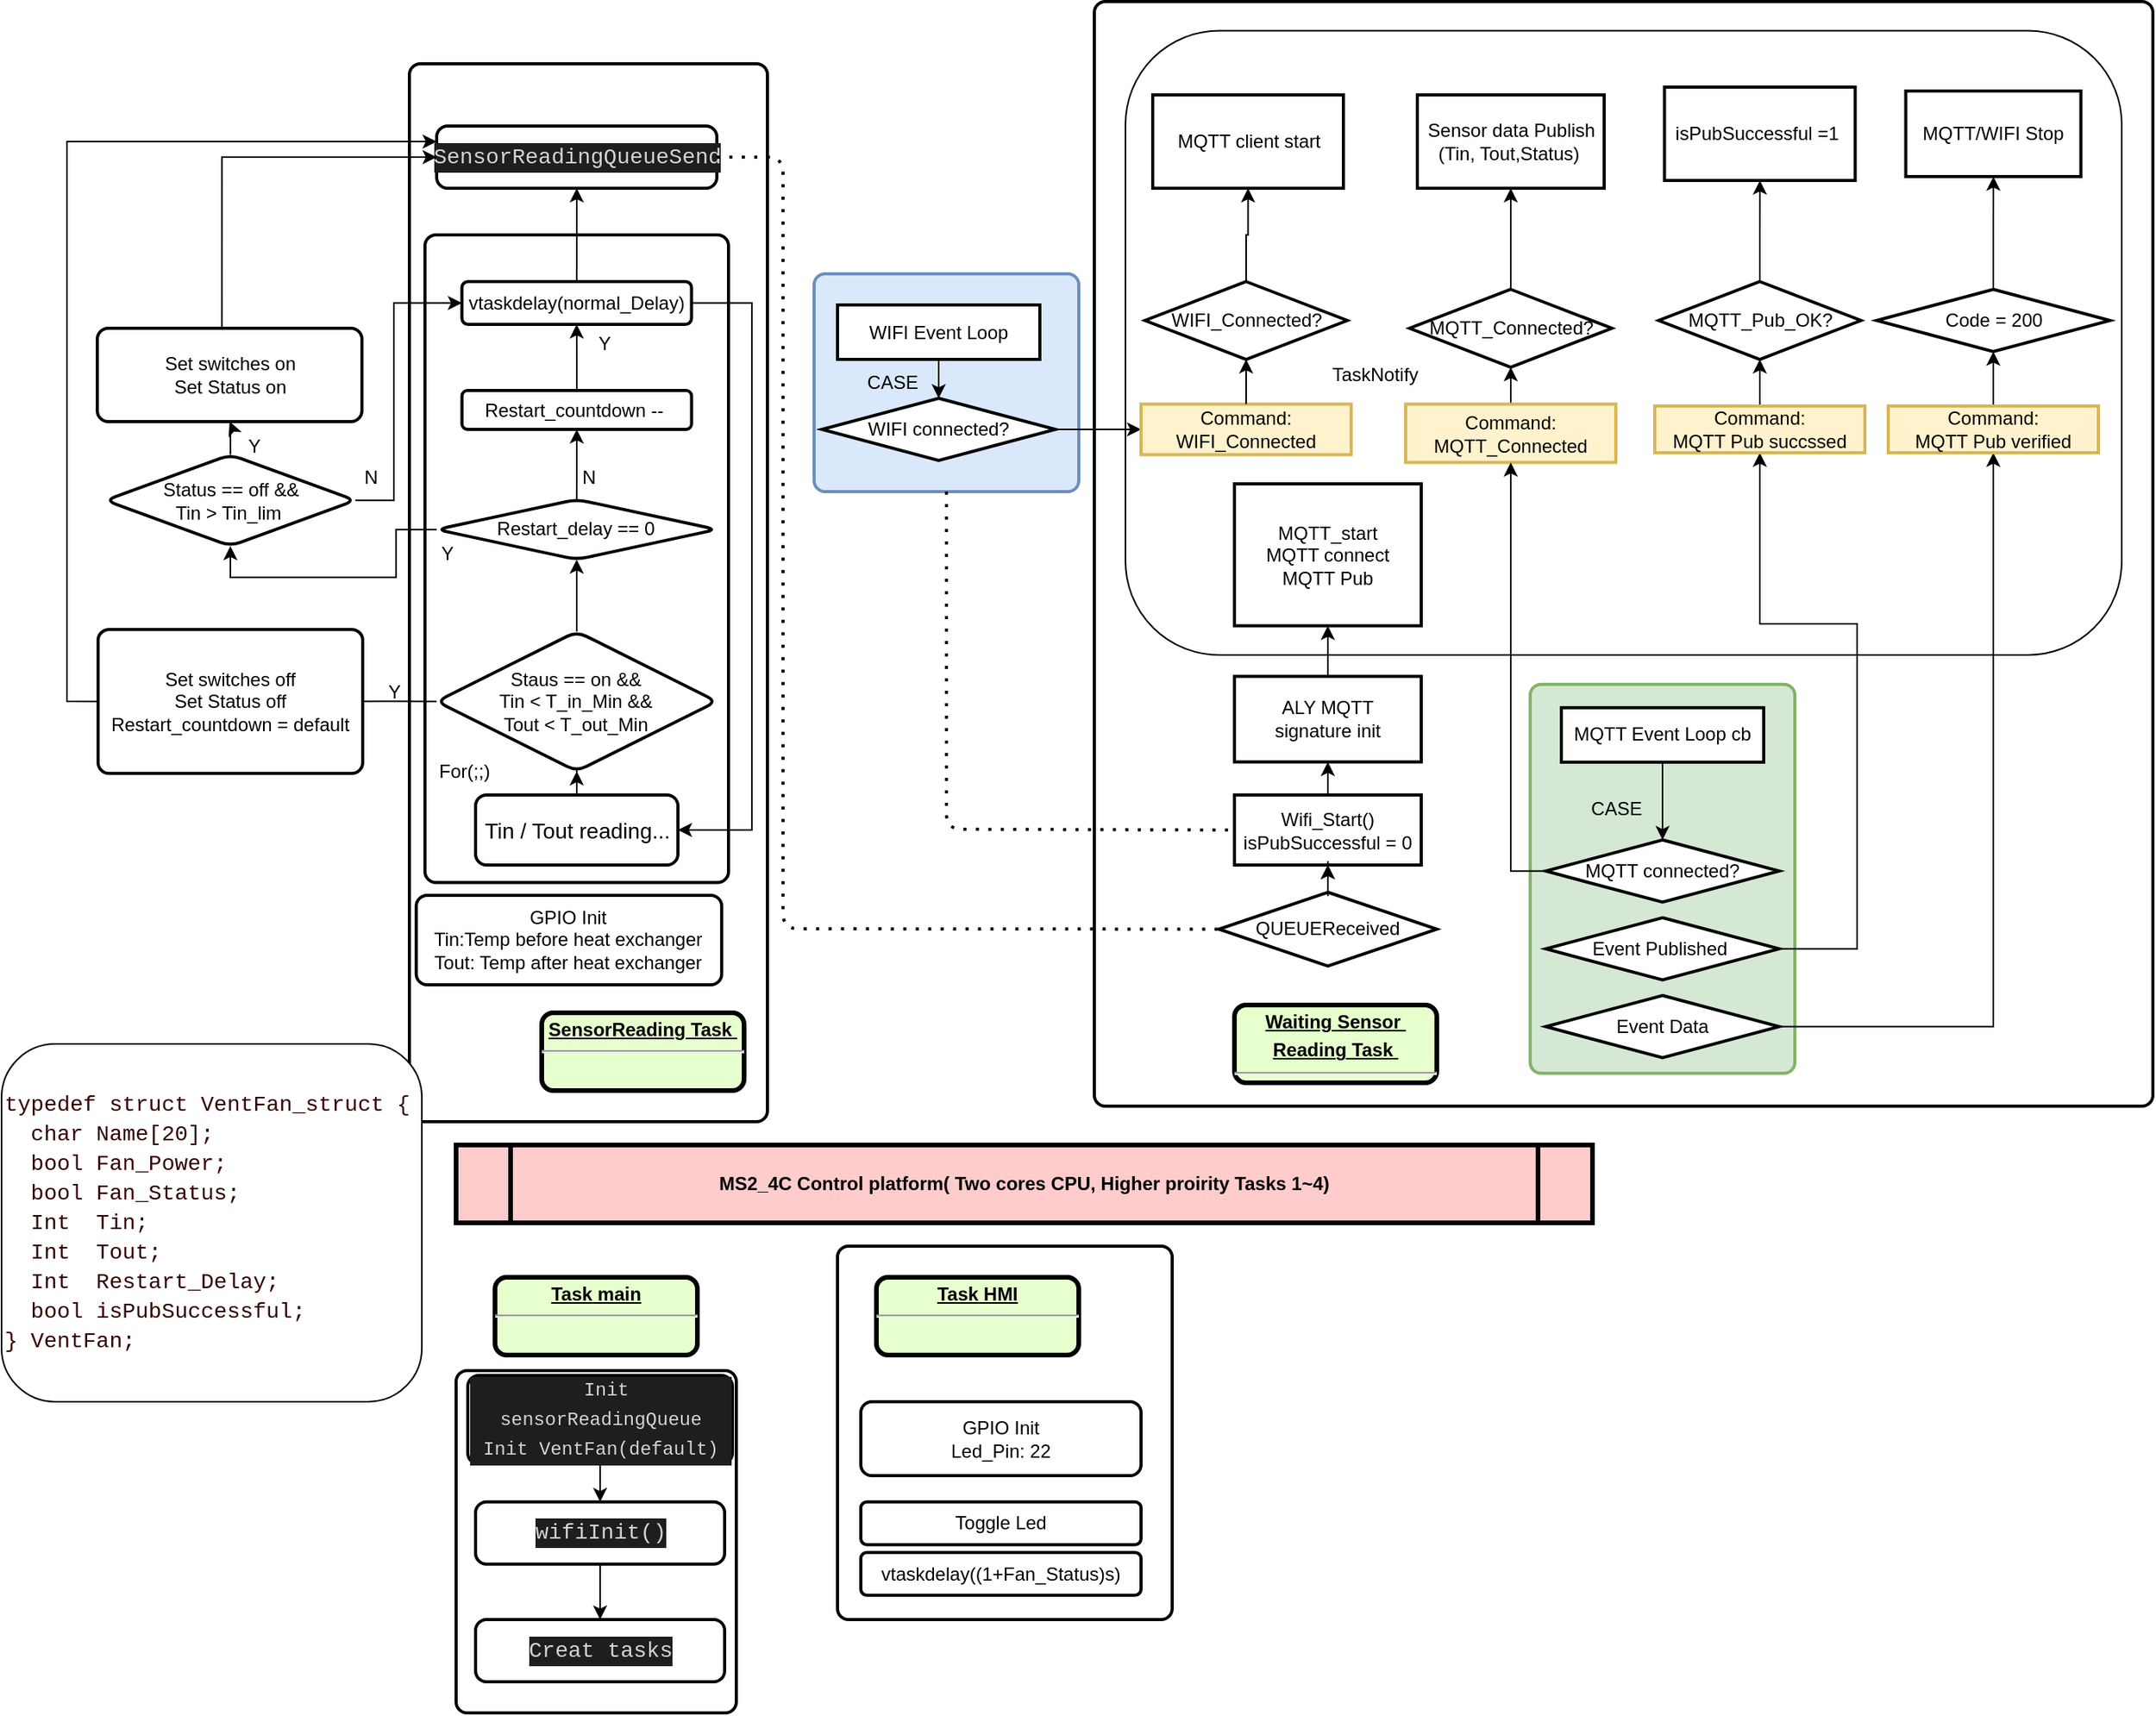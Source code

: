 <mxfile version="13.10.4" type="github">
  <diagram id="aIBNMCLB5vegAtX76ae7" name="Page-1">
    <mxGraphModel dx="1662" dy="794" grid="1" gridSize="10" guides="1" tooltips="1" connect="1" arrows="1" fold="1" page="1" pageScale="1" pageWidth="827" pageHeight="1169" math="0" shadow="0">
      <root>
        <mxCell id="0" />
        <mxCell id="1" parent="0" />
        <mxCell id="qpSUApoE_brRs-mtpVLS-30" value="" style="rounded=1;whiteSpace=wrap;html=1;absoluteArcSize=1;arcSize=14;strokeWidth=2;" parent="1" vertex="1">
          <mxGeometry x="635" y="810" width="215" height="240" as="geometry" />
        </mxCell>
        <mxCell id="1z75fBFgBHhC1uhvndQV-54" value="" style="rounded=1;whiteSpace=wrap;html=1;absoluteArcSize=1;arcSize=14;strokeWidth=2;" parent="1" vertex="1">
          <mxGeometry x="800" y="10" width="680" height="710" as="geometry" />
        </mxCell>
        <mxCell id="Un01HnfKfebli6_bDrwn-19" value="" style="rounded=1;whiteSpace=wrap;html=1;" parent="1" vertex="1">
          <mxGeometry x="820" y="28.75" width="640" height="401.25" as="geometry" />
        </mxCell>
        <mxCell id="1z75fBFgBHhC1uhvndQV-83" value="" style="rounded=1;whiteSpace=wrap;html=1;absoluteArcSize=1;arcSize=14;strokeWidth=2;" parent="1" vertex="1">
          <mxGeometry x="360" y="50" width="230" height="680" as="geometry" />
        </mxCell>
        <mxCell id="Un01HnfKfebli6_bDrwn-9" value="" style="rounded=1;whiteSpace=wrap;html=1;absoluteArcSize=1;arcSize=14;strokeWidth=2;" parent="1" vertex="1">
          <mxGeometry x="370" y="160" width="195" height="416.25" as="geometry" />
        </mxCell>
        <mxCell id="1z75fBFgBHhC1uhvndQV-82" value="" style="rounded=1;whiteSpace=wrap;html=1;absoluteArcSize=1;arcSize=14;strokeWidth=2;" parent="1" vertex="1">
          <mxGeometry x="390" y="890" width="180" height="220" as="geometry" />
        </mxCell>
        <mxCell id="1z75fBFgBHhC1uhvndQV-52" value="" style="rounded=1;whiteSpace=wrap;html=1;absoluteArcSize=1;arcSize=14;strokeWidth=2;fillColor=#d5e8d4;strokeColor=#82b366;" parent="1" vertex="1">
          <mxGeometry x="1080" y="448.9" width="170" height="250" as="geometry" />
        </mxCell>
        <mxCell id="1z75fBFgBHhC1uhvndQV-47" value="" style="rounded=1;whiteSpace=wrap;html=1;absoluteArcSize=1;arcSize=14;strokeWidth=2;fillColor=#dae8fc;strokeColor=#6c8ebf;" parent="1" vertex="1">
          <mxGeometry x="620" y="185" width="170" height="140" as="geometry" />
        </mxCell>
        <mxCell id="1z75fBFgBHhC1uhvndQV-1" value="MS2_4C Control platform( Two cores CPU, Higher proirity Tasks 1~4)" style="shape=process;whiteSpace=wrap;align=center;verticalAlign=middle;size=0.048;fontStyle=1;strokeWidth=3;fillColor=#FFCCCC" parent="1" vertex="1">
          <mxGeometry x="390" y="745" width="730" height="50" as="geometry" />
        </mxCell>
        <mxCell id="1z75fBFgBHhC1uhvndQV-2" value="&lt;p style=&quot;margin: 0px ; margin-top: 4px ; text-align: center ; text-decoration: underline&quot;&gt;&lt;strong&gt;&lt;strong&gt;Task&lt;/strong&gt;&amp;nbsp;main&lt;br&gt;&lt;/strong&gt;&lt;/p&gt;&lt;hr&gt;&lt;p style=&quot;margin: 0px ; margin-left: 8px&quot;&gt;&lt;br&gt;&lt;/p&gt;" style="verticalAlign=middle;align=center;overflow=fill;fontSize=12;fontFamily=Helvetica;html=1;rounded=1;fontStyle=1;strokeWidth=3;fillColor=#E6FFCC" parent="1" vertex="1">
          <mxGeometry x="415" y="830" width="130" height="50" as="geometry" />
        </mxCell>
        <mxCell id="1z75fBFgBHhC1uhvndQV-80" value="" style="edgeStyle=orthogonalEdgeStyle;rounded=0;orthogonalLoop=1;jettySize=auto;html=1;" parent="1" source="1z75fBFgBHhC1uhvndQV-3" target="1z75fBFgBHhC1uhvndQV-4" edge="1">
          <mxGeometry relative="1" as="geometry" />
        </mxCell>
        <mxCell id="1z75fBFgBHhC1uhvndQV-3" value="&lt;div style=&quot;color: rgb(212 , 212 , 212) ; background-color: rgb(30 , 30 , 30) ; font-family: &amp;#34;consolas&amp;#34; , &amp;#34;courier new&amp;#34; , monospace ; line-height: 19px&quot;&gt;&lt;font style=&quot;font-size: 12px&quot;&gt;&amp;nbsp;Init sensorReadingQueue&lt;br&gt;&lt;/font&gt;&lt;/div&gt;&lt;div style=&quot;color: rgb(212 , 212 , 212) ; background-color: rgb(30 , 30 , 30) ; font-family: &amp;#34;consolas&amp;#34; , &amp;#34;courier new&amp;#34; , monospace ; line-height: 19px&quot;&gt;&lt;font style=&quot;font-size: 12px&quot;&gt;Init VentFan(default)&lt;/font&gt;&lt;/div&gt;" style="rounded=1;whiteSpace=wrap;html=1;absoluteArcSize=1;arcSize=14;strokeWidth=2;" parent="1" vertex="1">
          <mxGeometry x="397.51" y="893.13" width="170" height="56.87" as="geometry" />
        </mxCell>
        <mxCell id="qpSUApoE_brRs-mtpVLS-2" value="" style="edgeStyle=orthogonalEdgeStyle;rounded=0;orthogonalLoop=1;jettySize=auto;html=1;" parent="1" source="1z75fBFgBHhC1uhvndQV-4" target="qpSUApoE_brRs-mtpVLS-1" edge="1">
          <mxGeometry relative="1" as="geometry" />
        </mxCell>
        <mxCell id="1z75fBFgBHhC1uhvndQV-4" value="&lt;div style=&quot;color: rgb(212 , 212 , 212) ; background-color: rgb(30 , 30 , 30) ; font-family: &amp;#34;consolas&amp;#34; , &amp;#34;courier new&amp;#34; , monospace ; font-size: 14px ; line-height: 19px&quot;&gt;wifiInit()&lt;/div&gt;" style="rounded=1;whiteSpace=wrap;html=1;absoluteArcSize=1;arcSize=14;strokeWidth=2;" parent="1" vertex="1">
          <mxGeometry x="402.5" y="974.38" width="160" height="40" as="geometry" />
        </mxCell>
        <mxCell id="qpSUApoE_brRs-mtpVLS-4" value="" style="edgeStyle=orthogonalEdgeStyle;rounded=0;orthogonalLoop=1;jettySize=auto;html=1;" parent="1" source="1z75fBFgBHhC1uhvndQV-5" target="qpSUApoE_brRs-mtpVLS-3" edge="1">
          <mxGeometry relative="1" as="geometry" />
        </mxCell>
        <mxCell id="1z75fBFgBHhC1uhvndQV-5" value="&lt;font style=&quot;font-size: 14px&quot;&gt;Tin / Tout reading...&lt;/font&gt;" style="rounded=1;whiteSpace=wrap;html=1;absoluteArcSize=1;arcSize=14;strokeWidth=2;" parent="1" vertex="1">
          <mxGeometry x="402.5" y="520" width="130" height="45" as="geometry" />
        </mxCell>
        <mxCell id="1z75fBFgBHhC1uhvndQV-7" value="&lt;p style=&quot;margin: 0px ; margin-top: 4px ; text-align: center ; text-decoration: underline&quot;&gt;&lt;strong&gt;&lt;strong&gt;SensorReading Task&lt;/strong&gt;&amp;nbsp;&lt;br&gt;&lt;/strong&gt;&lt;/p&gt;&lt;hr&gt;&lt;p style=&quot;margin: 0px ; margin-left: 8px&quot;&gt;&lt;br&gt;&lt;/p&gt;" style="verticalAlign=middle;align=center;overflow=fill;fontSize=12;fontFamily=Helvetica;html=1;rounded=1;fontStyle=1;strokeWidth=3;fillColor=#E6FFCC" parent="1" vertex="1">
          <mxGeometry x="445" y="660" width="130" height="50" as="geometry" />
        </mxCell>
        <mxCell id="1z75fBFgBHhC1uhvndQV-8" value="&lt;div style=&quot;color: rgb(212 , 212 , 212) ; background-color: rgb(30 , 30 , 30) ; font-family: &amp;#34;consolas&amp;#34; , &amp;#34;courier new&amp;#34; , monospace ; font-size: 14px ; line-height: 19px&quot;&gt;&lt;span style=&quot;font-family: &amp;#34;consolas&amp;#34; , &amp;#34;courier new&amp;#34; , monospace&quot;&gt;SensorReadingQueueSend&lt;/span&gt;&lt;/div&gt;" style="rounded=1;whiteSpace=wrap;html=1;absoluteArcSize=1;arcSize=14;strokeWidth=2;" parent="1" vertex="1">
          <mxGeometry x="377.51" y="90" width="180" height="40" as="geometry" />
        </mxCell>
        <mxCell id="1z75fBFgBHhC1uhvndQV-9" value="&lt;p style=&quot;margin: 0px ; margin-top: 4px ; text-align: center ; text-decoration: underline&quot;&gt;&lt;strong&gt;&lt;strong&gt;Waiting Sensor&amp;nbsp;&lt;/strong&gt;&lt;/strong&gt;&lt;/p&gt;&lt;p style=&quot;margin: 0px ; margin-top: 4px ; text-align: center ; text-decoration: underline&quot;&gt;&lt;strong&gt;&lt;strong&gt;Reading Task&lt;/strong&gt;&amp;nbsp;&lt;br&gt;&lt;/strong&gt;&lt;/p&gt;&lt;hr&gt;&lt;p style=&quot;margin: 0px ; margin-left: 8px&quot;&gt;&lt;br&gt;&lt;/p&gt;" style="verticalAlign=middle;align=center;overflow=fill;fontSize=12;fontFamily=Helvetica;html=1;rounded=1;fontStyle=1;strokeWidth=3;fillColor=#E6FFCC" parent="1" vertex="1">
          <mxGeometry x="890" y="655" width="130" height="50" as="geometry" />
        </mxCell>
        <mxCell id="1z75fBFgBHhC1uhvndQV-12" value="" style="edgeStyle=orthogonalEdgeStyle;rounded=0;orthogonalLoop=1;jettySize=auto;html=1;" parent="1" source="1z75fBFgBHhC1uhvndQV-10" target="1z75fBFgBHhC1uhvndQV-11" edge="1">
          <mxGeometry relative="1" as="geometry" />
        </mxCell>
        <mxCell id="1z75fBFgBHhC1uhvndQV-32" value="" style="edgeStyle=orthogonalEdgeStyle;rounded=0;orthogonalLoop=1;jettySize=auto;html=1;exitX=0.5;exitY=0;exitDx=0;exitDy=0;" parent="1" source="1z75fBFgBHhC1uhvndQV-15" target="1z75fBFgBHhC1uhvndQV-13" edge="1">
          <mxGeometry relative="1" as="geometry" />
        </mxCell>
        <mxCell id="1z75fBFgBHhC1uhvndQV-10" value="QUEUEReceived" style="strokeWidth=2;html=1;shape=mxgraph.flowchart.decision;whiteSpace=wrap;" parent="1" vertex="1">
          <mxGeometry x="880" y="582.5" width="140" height="47.5" as="geometry" />
        </mxCell>
        <mxCell id="1z75fBFgBHhC1uhvndQV-14" value="" style="edgeStyle=orthogonalEdgeStyle;rounded=0;orthogonalLoop=1;jettySize=auto;html=1;entryX=0.5;entryY=1;entryDx=0;entryDy=0;" parent="1" source="1z75fBFgBHhC1uhvndQV-11" target="1z75fBFgBHhC1uhvndQV-15" edge="1">
          <mxGeometry relative="1" as="geometry" />
        </mxCell>
        <mxCell id="1z75fBFgBHhC1uhvndQV-18" value="" style="edgeStyle=orthogonalEdgeStyle;rounded=0;orthogonalLoop=1;jettySize=auto;html=1;exitX=1;exitY=0.5;exitDx=0;exitDy=0;" parent="1" source="1z75fBFgBHhC1uhvndQV-46" target="1z75fBFgBHhC1uhvndQV-17" edge="1">
          <mxGeometry relative="1" as="geometry">
            <Array as="points">
              <mxPoint x="775" y="285" />
            </Array>
          </mxGeometry>
        </mxCell>
        <mxCell id="1z75fBFgBHhC1uhvndQV-13" value="MQTT_start&lt;br&gt;MQTT connect&lt;br&gt;MQTT Pub" style="whiteSpace=wrap;html=1;strokeWidth=2;" parent="1" vertex="1">
          <mxGeometry x="890" y="320" width="120" height="91.25" as="geometry" />
        </mxCell>
        <mxCell id="1z75fBFgBHhC1uhvndQV-15" value="ALY MQTT &lt;br&gt;signature init" style="whiteSpace=wrap;html=1;strokeWidth=2;" parent="1" vertex="1">
          <mxGeometry x="890" y="443.75" width="120" height="55" as="geometry" />
        </mxCell>
        <mxCell id="1z75fBFgBHhC1uhvndQV-61" value="" style="edgeStyle=orthogonalEdgeStyle;rounded=0;orthogonalLoop=1;jettySize=auto;html=1;" parent="1" source="1z75fBFgBHhC1uhvndQV-19" edge="1">
          <mxGeometry relative="1" as="geometry">
            <mxPoint x="897.5" y="202.5" as="targetPoint" />
          </mxGeometry>
        </mxCell>
        <mxCell id="1z75fBFgBHhC1uhvndQV-17" value="Command:&lt;br&gt;WIFI_Connected" style="whiteSpace=wrap;html=1;strokeWidth=2;fillColor=#fff2cc;strokeColor=#d6b656;" parent="1" vertex="1">
          <mxGeometry x="830" y="268.75" width="135" height="32.5" as="geometry" />
        </mxCell>
        <mxCell id="1z75fBFgBHhC1uhvndQV-22" value="" style="edgeStyle=orthogonalEdgeStyle;rounded=0;orthogonalLoop=1;jettySize=auto;html=1;" parent="1" source="1z75fBFgBHhC1uhvndQV-19" target="1z75fBFgBHhC1uhvndQV-21" edge="1">
          <mxGeometry relative="1" as="geometry" />
        </mxCell>
        <mxCell id="1z75fBFgBHhC1uhvndQV-21" value="MQTT client start" style="whiteSpace=wrap;html=1;strokeWidth=2;" parent="1" vertex="1">
          <mxGeometry x="837.5" y="70" width="122.5" height="60" as="geometry" />
        </mxCell>
        <mxCell id="1z75fBFgBHhC1uhvndQV-65" value="" style="edgeStyle=orthogonalEdgeStyle;rounded=0;orthogonalLoop=1;jettySize=auto;html=1;entryX=0.5;entryY=1;entryDx=0;entryDy=0;" parent="1" source="1z75fBFgBHhC1uhvndQV-23" target="1z75fBFgBHhC1uhvndQV-67" edge="1">
          <mxGeometry relative="1" as="geometry" />
        </mxCell>
        <mxCell id="1z75fBFgBHhC1uhvndQV-23" value="Command:&lt;br&gt;MQTT_Connected" style="whiteSpace=wrap;html=1;strokeWidth=2;fillColor=#fff2cc;strokeColor=#d6b656;" parent="1" vertex="1">
          <mxGeometry x="1000" y="268.75" width="135" height="37.5" as="geometry" />
        </mxCell>
        <mxCell id="1z75fBFgBHhC1uhvndQV-30" value="" style="edgeStyle=orthogonalEdgeStyle;rounded=0;orthogonalLoop=1;jettySize=auto;html=1;" parent="1" source="1z75fBFgBHhC1uhvndQV-25" target="1z75fBFgBHhC1uhvndQV-29" edge="1">
          <mxGeometry relative="1" as="geometry" />
        </mxCell>
        <mxCell id="1z75fBFgBHhC1uhvndQV-25" value="MQTT Event Loop cb" style="whiteSpace=wrap;html=1;strokeWidth=2;" parent="1" vertex="1">
          <mxGeometry x="1100" y="463.9" width="130" height="35" as="geometry" />
        </mxCell>
        <mxCell id="1z75fBFgBHhC1uhvndQV-64" value="" style="edgeStyle=orthogonalEdgeStyle;rounded=0;orthogonalLoop=1;jettySize=auto;html=1;entryX=0.5;entryY=1;entryDx=0;entryDy=0;exitX=0;exitY=0.5;exitDx=0;exitDy=0;" parent="1" source="1z75fBFgBHhC1uhvndQV-29" target="1z75fBFgBHhC1uhvndQV-23" edge="1">
          <mxGeometry relative="1" as="geometry">
            <mxPoint x="1225.0" y="607.5" as="targetPoint" />
          </mxGeometry>
        </mxCell>
        <mxCell id="1z75fBFgBHhC1uhvndQV-29" value="MQTT connected?" style="rhombus;whiteSpace=wrap;html=1;strokeWidth=2;" parent="1" vertex="1">
          <mxGeometry x="1090" y="548.9" width="150" height="40" as="geometry" />
        </mxCell>
        <mxCell id="1z75fBFgBHhC1uhvndQV-33" value="Y" style="text;html=1;align=center;verticalAlign=middle;resizable=0;points=[];autosize=1;" parent="1" vertex="1">
          <mxGeometry x="960" y="545" width="20" height="20" as="geometry" />
        </mxCell>
        <mxCell id="1z75fBFgBHhC1uhvndQV-35" value="Sensor data Publish&lt;br&gt;(Tin, Tout,Status)&amp;nbsp;" style="whiteSpace=wrap;html=1;strokeWidth=2;" parent="1" vertex="1">
          <mxGeometry x="1007.5" y="70" width="120" height="60" as="geometry" />
        </mxCell>
        <mxCell id="1z75fBFgBHhC1uhvndQV-66" value="" style="edgeStyle=orthogonalEdgeStyle;rounded=0;orthogonalLoop=1;jettySize=auto;html=1;entryX=0.5;entryY=1;entryDx=0;entryDy=0;exitX=1;exitY=0.5;exitDx=0;exitDy=0;" parent="1" source="1z75fBFgBHhC1uhvndQV-37" target="1z75fBFgBHhC1uhvndQV-43" edge="1">
          <mxGeometry relative="1" as="geometry">
            <mxPoint x="1270" y="707" as="targetPoint" />
            <Array as="points">
              <mxPoint x="1290" y="619" />
              <mxPoint x="1290" y="410" />
              <mxPoint x="1227" y="410" />
            </Array>
          </mxGeometry>
        </mxCell>
        <mxCell id="1z75fBFgBHhC1uhvndQV-37" value="Event Published&amp;nbsp;" style="rhombus;whiteSpace=wrap;html=1;strokeWidth=2;" parent="1" vertex="1">
          <mxGeometry x="1090" y="598.9" width="150" height="40" as="geometry" />
        </mxCell>
        <mxCell id="1z75fBFgBHhC1uhvndQV-40" value="" style="edgeStyle=orthogonalEdgeStyle;rounded=0;orthogonalLoop=1;jettySize=auto;html=1;exitX=1;exitY=0.5;exitDx=0;exitDy=0;entryX=0.5;entryY=1;entryDx=0;entryDy=0;" parent="1" source="1z75fBFgBHhC1uhvndQV-38" target="Un01HnfKfebli6_bDrwn-22" edge="1">
          <mxGeometry relative="1" as="geometry">
            <Array as="points">
              <mxPoint x="1378" y="669" />
            </Array>
          </mxGeometry>
        </mxCell>
        <mxCell id="1z75fBFgBHhC1uhvndQV-38" value="Event Data" style="rhombus;whiteSpace=wrap;html=1;strokeWidth=2;" parent="1" vertex="1">
          <mxGeometry x="1090" y="648.9" width="150" height="40" as="geometry" />
        </mxCell>
        <mxCell id="Un01HnfKfebli6_bDrwn-25" value="" style="edgeStyle=orthogonalEdgeStyle;rounded=0;orthogonalLoop=1;jettySize=auto;html=1;" parent="1" source="1z75fBFgBHhC1uhvndQV-39" target="Un01HnfKfebli6_bDrwn-24" edge="1">
          <mxGeometry relative="1" as="geometry" />
        </mxCell>
        <mxCell id="1z75fBFgBHhC1uhvndQV-39" value="Code = 200" style="rhombus;whiteSpace=wrap;html=1;strokeWidth=2;" parent="1" vertex="1">
          <mxGeometry x="1302.5" y="195" width="150" height="40" as="geometry" />
        </mxCell>
        <mxCell id="1z75fBFgBHhC1uhvndQV-70" value="" style="edgeStyle=orthogonalEdgeStyle;rounded=0;orthogonalLoop=1;jettySize=auto;html=1;" parent="1" source="1z75fBFgBHhC1uhvndQV-43" target="1z75fBFgBHhC1uhvndQV-69" edge="1">
          <mxGeometry relative="1" as="geometry" />
        </mxCell>
        <mxCell id="1z75fBFgBHhC1uhvndQV-43" value="Command:&lt;br&gt;MQTT Pub succssed" style="whiteSpace=wrap;html=1;strokeWidth=2;fillColor=#fff2cc;strokeColor=#d6b656;" parent="1" vertex="1">
          <mxGeometry x="1160" y="270" width="135" height="30" as="geometry" />
        </mxCell>
        <mxCell id="1z75fBFgBHhC1uhvndQV-48" value="" style="edgeStyle=orthogonalEdgeStyle;rounded=0;orthogonalLoop=1;jettySize=auto;html=1;" parent="1" source="1z75fBFgBHhC1uhvndQV-45" target="1z75fBFgBHhC1uhvndQV-46" edge="1">
          <mxGeometry relative="1" as="geometry" />
        </mxCell>
        <mxCell id="1z75fBFgBHhC1uhvndQV-45" value="WIFI Event Loop" style="whiteSpace=wrap;html=1;strokeWidth=2;" parent="1" vertex="1">
          <mxGeometry x="635" y="205" width="130" height="35" as="geometry" />
        </mxCell>
        <mxCell id="1z75fBFgBHhC1uhvndQV-46" value="WIFI connected?" style="rhombus;whiteSpace=wrap;html=1;strokeWidth=2;" parent="1" vertex="1">
          <mxGeometry x="625" y="265" width="150" height="40" as="geometry" />
        </mxCell>
        <mxCell id="1z75fBFgBHhC1uhvndQV-50" value="CASE" style="text;html=1;align=center;verticalAlign=middle;resizable=0;points=[];autosize=1;" parent="1" vertex="1">
          <mxGeometry x="645" y="245" width="50" height="20" as="geometry" />
        </mxCell>
        <mxCell id="1z75fBFgBHhC1uhvndQV-51" value="CASE" style="text;html=1;align=center;verticalAlign=middle;resizable=0;points=[];autosize=1;" parent="1" vertex="1">
          <mxGeometry x="1110" y="518.9" width="50" height="20" as="geometry" />
        </mxCell>
        <mxCell id="1z75fBFgBHhC1uhvndQV-55" value="TaskNotify" style="text;html=1;align=center;verticalAlign=middle;resizable=0;points=[];autosize=1;" parent="1" vertex="1">
          <mxGeometry x="945" y="240" width="70" height="20" as="geometry" />
        </mxCell>
        <mxCell id="1z75fBFgBHhC1uhvndQV-68" value="" style="edgeStyle=orthogonalEdgeStyle;rounded=0;orthogonalLoop=1;jettySize=auto;html=1;" parent="1" source="1z75fBFgBHhC1uhvndQV-67" target="1z75fBFgBHhC1uhvndQV-35" edge="1">
          <mxGeometry relative="1" as="geometry" />
        </mxCell>
        <mxCell id="1z75fBFgBHhC1uhvndQV-67" value="MQTT_Connected?" style="rhombus;whiteSpace=wrap;html=1;strokeWidth=2;" parent="1" vertex="1">
          <mxGeometry x="1002.5" y="195" width="130" height="50" as="geometry" />
        </mxCell>
        <mxCell id="1z75fBFgBHhC1uhvndQV-72" value="" style="edgeStyle=orthogonalEdgeStyle;rounded=0;orthogonalLoop=1;jettySize=auto;html=1;" parent="1" source="1z75fBFgBHhC1uhvndQV-69" target="1z75fBFgBHhC1uhvndQV-71" edge="1">
          <mxGeometry relative="1" as="geometry" />
        </mxCell>
        <mxCell id="1z75fBFgBHhC1uhvndQV-69" value="MQTT_Pub_OK?" style="rhombus;whiteSpace=wrap;html=1;strokeWidth=2;" parent="1" vertex="1">
          <mxGeometry x="1162.5" y="190" width="130" height="50" as="geometry" />
        </mxCell>
        <mxCell id="1z75fBFgBHhC1uhvndQV-71" value="isPubSuccessful =1&amp;nbsp;" style="whiteSpace=wrap;html=1;strokeWidth=2;" parent="1" vertex="1">
          <mxGeometry x="1166.25" y="65" width="122.5" height="60" as="geometry" />
        </mxCell>
        <mxCell id="1z75fBFgBHhC1uhvndQV-74" style="edgeStyle=orthogonalEdgeStyle;rounded=0;orthogonalLoop=1;jettySize=auto;html=1;exitX=0.5;exitY=1;exitDx=0;exitDy=0;" parent="1" edge="1">
          <mxGeometry relative="1" as="geometry">
            <mxPoint x="1085" y="762.42" as="sourcePoint" />
            <mxPoint x="1085" y="762.42" as="targetPoint" />
          </mxGeometry>
        </mxCell>
        <mxCell id="qpSUApoE_brRs-mtpVLS-1" value="&lt;div style=&quot;color: rgb(212 , 212 , 212) ; background-color: rgb(30 , 30 , 30) ; font-family: &amp;#34;consolas&amp;#34; , &amp;#34;courier new&amp;#34; , monospace ; font-size: 14px ; line-height: 19px&quot;&gt;Creat tasks&lt;/div&gt;" style="rounded=1;whiteSpace=wrap;html=1;absoluteArcSize=1;arcSize=14;strokeWidth=2;" parent="1" vertex="1">
          <mxGeometry x="402.51" y="1050" width="160" height="40" as="geometry" />
        </mxCell>
        <mxCell id="qpSUApoE_brRs-mtpVLS-3" value="Staus == on &amp;amp;&amp;amp;&lt;br&gt;Tin &amp;lt; T_in_Min &amp;amp;&amp;amp;&lt;br&gt;Tout &amp;lt; T_out_Min" style="rhombus;whiteSpace=wrap;html=1;rounded=1;strokeWidth=2;arcSize=14;" parent="1" vertex="1">
          <mxGeometry x="377.48" y="414.92" width="180" height="89.84" as="geometry" />
        </mxCell>
        <mxCell id="qpSUApoE_brRs-mtpVLS-11" value="" style="edgeStyle=orthogonalEdgeStyle;rounded=0;orthogonalLoop=1;jettySize=auto;html=1;entryX=1;entryY=0.5;entryDx=0;entryDy=0;exitX=0;exitY=0.5;exitDx=0;exitDy=0;" parent="1" source="qpSUApoE_brRs-mtpVLS-3" edge="1">
          <mxGeometry relative="1" as="geometry">
            <mxPoint x="400.03" y="402.2" as="sourcePoint" />
            <mxPoint x="310" y="459.84" as="targetPoint" />
          </mxGeometry>
        </mxCell>
        <mxCell id="qpSUApoE_brRs-mtpVLS-13" value="" style="edgeStyle=orthogonalEdgeStyle;rounded=0;orthogonalLoop=1;jettySize=auto;html=1;exitX=0.5;exitY=0;exitDx=0;exitDy=0;entryX=0.5;entryY=1;entryDx=0;entryDy=0;" parent="1" source="Un01HnfKfebli6_bDrwn-10" target="1z75fBFgBHhC1uhvndQV-8" edge="1">
          <mxGeometry relative="1" as="geometry">
            <mxPoint x="467.5" y="380" as="sourcePoint" />
            <mxPoint x="466.5" y="284.38" as="targetPoint" />
          </mxGeometry>
        </mxCell>
        <mxCell id="qpSUApoE_brRs-mtpVLS-26" value="" style="edgeStyle=orthogonalEdgeStyle;rounded=0;orthogonalLoop=1;jettySize=auto;html=1;entryX=0;entryY=0.25;entryDx=0;entryDy=0;exitX=0;exitY=0.5;exitDx=0;exitDy=0;" parent="1" source="qpSUApoE_brRs-mtpVLS-12" target="1z75fBFgBHhC1uhvndQV-8" edge="1">
          <mxGeometry relative="1" as="geometry">
            <mxPoint x="70" y="170" as="targetPoint" />
          </mxGeometry>
        </mxCell>
        <mxCell id="qpSUApoE_brRs-mtpVLS-12" value="Set switches off&lt;br&gt;Set Status off&lt;br&gt;Restart_countdown = default" style="rounded=1;whiteSpace=wrap;html=1;absoluteArcSize=1;arcSize=14;strokeWidth=2;" parent="1" vertex="1">
          <mxGeometry x="160" y="413.59" width="170" height="92.5" as="geometry" />
        </mxCell>
        <mxCell id="qpSUApoE_brRs-mtpVLS-15" value="Y" style="text;html=1;align=center;verticalAlign=middle;resizable=0;points=[];autosize=1;" parent="1" vertex="1">
          <mxGeometry x="475" y="220" width="20" height="20" as="geometry" />
        </mxCell>
        <mxCell id="qpSUApoE_brRs-mtpVLS-16" value="Y" style="text;html=1;align=center;verticalAlign=middle;resizable=0;points=[];autosize=1;" parent="1" vertex="1">
          <mxGeometry x="373.77" y="355" width="20" height="20" as="geometry" />
        </mxCell>
        <mxCell id="qpSUApoE_brRs-mtpVLS-17" value="Y" style="text;html=1;align=center;verticalAlign=middle;resizable=0;points=[];autosize=1;" parent="1" vertex="1">
          <mxGeometry x="340" y="443.75" width="20" height="20" as="geometry" />
        </mxCell>
        <mxCell id="qpSUApoE_brRs-mtpVLS-18" value="GPIO Init&lt;br&gt;Tin:Temp before heat exchanger&lt;br&gt;Tout: Temp after heat exchanger" style="rounded=1;whiteSpace=wrap;html=1;absoluteArcSize=1;arcSize=14;strokeWidth=2;" parent="1" vertex="1">
          <mxGeometry x="364.38" y="584.5" width="196.25" height="57.5" as="geometry" />
        </mxCell>
        <mxCell id="qpSUApoE_brRs-mtpVLS-22" value="" style="edgeStyle=orthogonalEdgeStyle;rounded=0;orthogonalLoop=1;jettySize=auto;html=1;entryX=0.5;entryY=1;entryDx=0;entryDy=0;" parent="1" source="qpSUApoE_brRs-mtpVLS-20" target="ufi4V1U7AW8aj_9xYBH5-3" edge="1">
          <mxGeometry relative="1" as="geometry">
            <mxPoint x="310" y="358.98" as="targetPoint" />
          </mxGeometry>
        </mxCell>
        <mxCell id="qpSUApoE_brRs-mtpVLS-20" value="Restart_delay == 0" style="rhombus;whiteSpace=wrap;html=1;rounded=1;strokeWidth=2;arcSize=14;" parent="1" vertex="1">
          <mxGeometry x="377.48" y="330" width="180" height="38.67" as="geometry" />
        </mxCell>
        <mxCell id="qpSUApoE_brRs-mtpVLS-24" value="" style="edgeStyle=orthogonalEdgeStyle;rounded=0;orthogonalLoop=1;jettySize=auto;html=1;entryX=0;entryY=0.5;entryDx=0;entryDy=0;exitX=0.471;exitY=0;exitDx=0;exitDy=0;exitPerimeter=0;" parent="1" source="qpSUApoE_brRs-mtpVLS-21" target="1z75fBFgBHhC1uhvndQV-8" edge="1">
          <mxGeometry relative="1" as="geometry">
            <mxPoint x="225" y="202.5" as="targetPoint" />
          </mxGeometry>
        </mxCell>
        <mxCell id="qpSUApoE_brRs-mtpVLS-21" value="Set switches on&lt;br&gt;Set Status&amp;nbsp;on" style="rounded=1;whiteSpace=wrap;html=1;absoluteArcSize=1;arcSize=14;strokeWidth=2;" parent="1" vertex="1">
          <mxGeometry x="159.5" y="220" width="170" height="60" as="geometry" />
        </mxCell>
        <mxCell id="qpSUApoE_brRs-mtpVLS-28" value="" style="edgeStyle=orthogonalEdgeStyle;rounded=0;orthogonalLoop=1;jettySize=auto;html=1;exitX=0.5;exitY=0;exitDx=0;exitDy=0;entryX=0.5;entryY=1;entryDx=0;entryDy=0;" parent="1" source="qpSUApoE_brRs-mtpVLS-3" target="qpSUApoE_brRs-mtpVLS-20" edge="1">
          <mxGeometry relative="1" as="geometry">
            <mxPoint x="477.5" y="390" as="sourcePoint" />
            <mxPoint x="476.5" y="294.38" as="targetPoint" />
          </mxGeometry>
        </mxCell>
        <mxCell id="qpSUApoE_brRs-mtpVLS-29" value="&lt;p style=&quot;margin: 0px ; margin-top: 4px ; text-align: center ; text-decoration: underline&quot;&gt;&lt;strong&gt;&lt;strong&gt;Task&lt;/strong&gt;&amp;nbsp;HMI&lt;br&gt;&lt;/strong&gt;&lt;/p&gt;&lt;hr&gt;&lt;p style=&quot;margin: 0px ; margin-left: 8px&quot;&gt;&lt;br&gt;&lt;/p&gt;" style="verticalAlign=middle;align=center;overflow=fill;fontSize=12;fontFamily=Helvetica;html=1;rounded=1;fontStyle=1;strokeWidth=3;fillColor=#E6FFCC" parent="1" vertex="1">
          <mxGeometry x="660" y="830" width="130" height="50" as="geometry" />
        </mxCell>
        <mxCell id="qpSUApoE_brRs-mtpVLS-36" value="GPIO Init&lt;br&gt;Led_Pin: 22&lt;br&gt;" style="rounded=1;whiteSpace=wrap;html=1;absoluteArcSize=1;arcSize=14;strokeWidth=2;" parent="1" vertex="1">
          <mxGeometry x="650" y="910" width="180" height="47.5" as="geometry" />
        </mxCell>
        <mxCell id="qpSUApoE_brRs-mtpVLS-43" value="Toggle Led" style="whiteSpace=wrap;html=1;rounded=1;strokeWidth=2;arcSize=14;" parent="1" vertex="1">
          <mxGeometry x="650" y="974.38" width="180" height="27.5" as="geometry" />
        </mxCell>
        <mxCell id="qpSUApoE_brRs-mtpVLS-44" value="vtaskdelay((1+Fan_Status)s)" style="whiteSpace=wrap;html=1;rounded=1;strokeWidth=2;arcSize=14;" parent="1" vertex="1">
          <mxGeometry x="650" y="1006.88" width="180" height="27.5" as="geometry" />
        </mxCell>
        <mxCell id="pYE9BElWbnLyJK9MFPdy-1" value="&lt;div style=&quot;font-family: &amp;#34;consolas&amp;#34; , &amp;#34;courier new&amp;#34; , monospace ; font-size: 14px ; line-height: 19px&quot;&gt;&lt;div&gt;&lt;span style=&quot;background-color: rgb(255 , 255 , 255)&quot;&gt;&lt;font color=&quot;#330000&quot;&gt;typedef&amp;nbsp;struct&amp;nbsp;VentFan_struct&amp;nbsp;{&lt;/font&gt;&lt;/span&gt;&lt;/div&gt;&lt;div&gt;&lt;span style=&quot;background-color: rgb(255 , 255 , 255)&quot;&gt;&lt;font color=&quot;#330000&quot;&gt;&amp;nbsp;&amp;nbsp;char&amp;nbsp;Name[20];&lt;/font&gt;&lt;/span&gt;&lt;/div&gt;&lt;div&gt;&lt;span style=&quot;background-color: rgb(255 , 255 , 255)&quot;&gt;&lt;font color=&quot;#330000&quot;&gt;&amp;nbsp; bool&amp;nbsp;Fan_Power;&lt;/font&gt;&lt;/span&gt;&lt;/div&gt;&lt;div&gt;&lt;span style=&quot;background-color: rgb(255 , 255 , 255)&quot;&gt;&lt;font color=&quot;#330000&quot;&gt;&amp;nbsp; bool&amp;nbsp;Fan_Status;&lt;br&gt;&lt;/font&gt;&lt;/span&gt;&lt;/div&gt;&lt;div&gt;&lt;span style=&quot;background-color: rgb(255 , 255 , 255)&quot;&gt;&lt;font color=&quot;#330000&quot;&gt;&amp;nbsp; Int&amp;nbsp; Tin;&lt;/font&gt;&lt;/span&gt;&lt;/div&gt;&lt;div&gt;&lt;span style=&quot;background-color: rgb(255 , 255 , 255)&quot;&gt;&lt;font color=&quot;#330000&quot;&gt;&amp;nbsp;&amp;nbsp;Int&amp;nbsp; Tout;&lt;/font&gt;&lt;/span&gt;&lt;/div&gt;&lt;div&gt;&lt;span style=&quot;background-color: rgb(255 , 255 , 255)&quot;&gt;&lt;font color=&quot;#330000&quot;&gt;&amp;nbsp; Int&amp;nbsp; Restart_Delay;&lt;br&gt;&lt;/font&gt;&lt;/span&gt;&lt;/div&gt;&lt;div&gt;&lt;span style=&quot;background-color: rgb(255 , 255 , 255)&quot;&gt;&lt;font color=&quot;#330000&quot;&gt;&amp;nbsp; bool isPubSuccessful;&lt;/font&gt;&lt;/span&gt;&lt;/div&gt;&lt;div&gt;&lt;span style=&quot;background-color: rgb(255 , 255 , 255)&quot;&gt;&lt;font color=&quot;#330000&quot;&gt;} VentFan;&lt;/font&gt;&lt;/span&gt;&lt;/div&gt;&lt;/div&gt;" style="rounded=1;whiteSpace=wrap;html=1;align=left;" parent="1" vertex="1">
          <mxGeometry x="98" y="680" width="270" height="230" as="geometry" />
        </mxCell>
        <mxCell id="1z75fBFgBHhC1uhvndQV-11" value="Wifi_Start()&lt;br&gt;isPubSuccessful = 0" style="whiteSpace=wrap;html=1;strokeWidth=2;" parent="1" vertex="1">
          <mxGeometry x="890" y="520" width="120" height="45" as="geometry" />
        </mxCell>
        <mxCell id="Un01HnfKfebli6_bDrwn-1" value="" style="edgeStyle=orthogonalEdgeStyle;rounded=0;orthogonalLoop=1;jettySize=auto;html=1;" parent="1" source="1z75fBFgBHhC1uhvndQV-10" target="1z75fBFgBHhC1uhvndQV-11" edge="1">
          <mxGeometry relative="1" as="geometry">
            <mxPoint x="950" y="562.5" as="sourcePoint" />
            <mxPoint x="950" y="471.25" as="targetPoint" />
          </mxGeometry>
        </mxCell>
        <mxCell id="Un01HnfKfebli6_bDrwn-6" value="" style="endArrow=none;dashed=1;html=1;dashPattern=1 3;strokeWidth=2;exitX=1;exitY=0.5;exitDx=0;exitDy=0;entryX=0;entryY=0.5;entryDx=0;entryDy=0;entryPerimeter=0;" parent="1" source="1z75fBFgBHhC1uhvndQV-8" target="1z75fBFgBHhC1uhvndQV-10" edge="1">
          <mxGeometry width="50" height="50" relative="1" as="geometry">
            <mxPoint x="680" y="390" as="sourcePoint" />
            <mxPoint x="730" y="340" as="targetPoint" />
            <Array as="points">
              <mxPoint x="600" y="110" />
              <mxPoint x="600" y="606" />
            </Array>
          </mxGeometry>
        </mxCell>
        <mxCell id="Un01HnfKfebli6_bDrwn-12" value="" style="edgeStyle=orthogonalEdgeStyle;rounded=0;orthogonalLoop=1;jettySize=auto;html=1;entryX=1;entryY=0.5;entryDx=0;entryDy=0;exitX=1;exitY=0.5;exitDx=0;exitDy=0;" parent="1" source="Un01HnfKfebli6_bDrwn-10" target="1z75fBFgBHhC1uhvndQV-5" edge="1">
          <mxGeometry relative="1" as="geometry">
            <mxPoint x="638.745" y="282.5" as="targetPoint" />
            <Array as="points">
              <mxPoint x="580" y="204" />
              <mxPoint x="580" y="543" />
            </Array>
          </mxGeometry>
        </mxCell>
        <mxCell id="Un01HnfKfebli6_bDrwn-15" value="For(;;)" style="text;html=1;align=center;verticalAlign=middle;resizable=0;points=[];autosize=1;" parent="1" vertex="1">
          <mxGeometry x="370" y="495" width="50" height="20" as="geometry" />
        </mxCell>
        <mxCell id="Un01HnfKfebli6_bDrwn-16" value="" style="endArrow=none;dashed=1;html=1;dashPattern=1 3;strokeWidth=2;exitX=0.5;exitY=1;exitDx=0;exitDy=0;entryX=0;entryY=0.5;entryDx=0;entryDy=0;" parent="1" source="1z75fBFgBHhC1uhvndQV-47" target="1z75fBFgBHhC1uhvndQV-11" edge="1">
          <mxGeometry width="50" height="50" relative="1" as="geometry">
            <mxPoint x="880" y="310" as="sourcePoint" />
            <mxPoint x="930" y="260" as="targetPoint" />
            <Array as="points">
              <mxPoint x="705" y="542" />
            </Array>
          </mxGeometry>
        </mxCell>
        <mxCell id="1z75fBFgBHhC1uhvndQV-19" value="WIFI_Connected?" style="rhombus;whiteSpace=wrap;html=1;strokeWidth=2;" parent="1" vertex="1">
          <mxGeometry x="832.5" y="190" width="130" height="50" as="geometry" />
        </mxCell>
        <mxCell id="Un01HnfKfebli6_bDrwn-21" value="" style="edgeStyle=orthogonalEdgeStyle;rounded=0;orthogonalLoop=1;jettySize=auto;html=1;" parent="1" source="1z75fBFgBHhC1uhvndQV-17" target="1z75fBFgBHhC1uhvndQV-19" edge="1">
          <mxGeometry relative="1" as="geometry">
            <mxPoint x="897.5" y="202.5" as="targetPoint" />
            <mxPoint x="897.5" y="268.75" as="sourcePoint" />
          </mxGeometry>
        </mxCell>
        <mxCell id="Un01HnfKfebli6_bDrwn-23" value="" style="edgeStyle=orthogonalEdgeStyle;rounded=0;orthogonalLoop=1;jettySize=auto;html=1;" parent="1" source="Un01HnfKfebli6_bDrwn-22" target="1z75fBFgBHhC1uhvndQV-39" edge="1">
          <mxGeometry relative="1" as="geometry" />
        </mxCell>
        <mxCell id="Un01HnfKfebli6_bDrwn-22" value="Command:&lt;br&gt;MQTT Pub verified" style="whiteSpace=wrap;html=1;strokeWidth=2;fillColor=#fff2cc;strokeColor=#d6b656;" parent="1" vertex="1">
          <mxGeometry x="1310" y="270" width="135" height="30" as="geometry" />
        </mxCell>
        <mxCell id="Un01HnfKfebli6_bDrwn-24" value="&lt;span&gt;MQTT/WIFI Stop&lt;/span&gt;" style="whiteSpace=wrap;html=1;strokeWidth=2;" parent="1" vertex="1">
          <mxGeometry x="1321.25" y="67.5" width="112.5" height="55" as="geometry" />
        </mxCell>
        <mxCell id="Un01HnfKfebli6_bDrwn-10" value="vtaskdelay(normal_Delay)" style="whiteSpace=wrap;html=1;rounded=1;strokeWidth=2;arcSize=14;" parent="1" vertex="1">
          <mxGeometry x="393.74" y="190" width="147.49" height="27.5" as="geometry" />
        </mxCell>
        <mxCell id="ufi4V1U7AW8aj_9xYBH5-1" value="" style="edgeStyle=orthogonalEdgeStyle;rounded=0;orthogonalLoop=1;jettySize=auto;html=1;exitX=0.5;exitY=0;exitDx=0;exitDy=0;entryX=0.5;entryY=1;entryDx=0;entryDy=0;" parent="1" source="qpSUApoE_brRs-mtpVLS-20" target="ufi4V1U7AW8aj_9xYBH5-2" edge="1">
          <mxGeometry relative="1" as="geometry">
            <mxPoint x="467.51" y="319.29" as="sourcePoint" />
            <mxPoint x="468" y="310" as="targetPoint" />
          </mxGeometry>
        </mxCell>
        <mxCell id="ufi4V1U7AW8aj_9xYBH5-9" value="" style="edgeStyle=orthogonalEdgeStyle;rounded=0;orthogonalLoop=1;jettySize=auto;html=1;" parent="1" source="ufi4V1U7AW8aj_9xYBH5-2" target="Un01HnfKfebli6_bDrwn-10" edge="1">
          <mxGeometry relative="1" as="geometry" />
        </mxCell>
        <mxCell id="ufi4V1U7AW8aj_9xYBH5-2" value="Restart_countdown --&amp;nbsp;" style="whiteSpace=wrap;html=1;rounded=1;strokeWidth=2;arcSize=14;" parent="1" vertex="1">
          <mxGeometry x="393.77" y="260" width="147.49" height="25" as="geometry" />
        </mxCell>
        <mxCell id="ufi4V1U7AW8aj_9xYBH5-4" value="" style="edgeStyle=orthogonalEdgeStyle;rounded=0;orthogonalLoop=1;jettySize=auto;html=1;" parent="1" source="ufi4V1U7AW8aj_9xYBH5-3" target="qpSUApoE_brRs-mtpVLS-21" edge="1">
          <mxGeometry relative="1" as="geometry" />
        </mxCell>
        <mxCell id="ufi4V1U7AW8aj_9xYBH5-7" value="" style="edgeStyle=orthogonalEdgeStyle;rounded=0;orthogonalLoop=1;jettySize=auto;html=1;entryX=0;entryY=0.5;entryDx=0;entryDy=0;exitX=1;exitY=0.5;exitDx=0;exitDy=0;" parent="1" source="ufi4V1U7AW8aj_9xYBH5-3" target="Un01HnfKfebli6_bDrwn-10" edge="1">
          <mxGeometry relative="1" as="geometry">
            <Array as="points">
              <mxPoint x="350" y="331" />
              <mxPoint x="350" y="204" />
            </Array>
          </mxGeometry>
        </mxCell>
        <mxCell id="ufi4V1U7AW8aj_9xYBH5-3" value="Status == off &amp;amp;&amp;amp;&lt;br&gt;Tin &amp;gt; Tin_lim&amp;nbsp;" style="rhombus;whiteSpace=wrap;html=1;rounded=1;strokeWidth=2;arcSize=14;" parent="1" vertex="1">
          <mxGeometry x="164.75" y="301.25" width="160.5" height="58.75" as="geometry" />
        </mxCell>
        <mxCell id="ufi4V1U7AW8aj_9xYBH5-5" value="Y" style="text;html=1;align=center;verticalAlign=middle;resizable=0;points=[];autosize=1;" parent="1" vertex="1">
          <mxGeometry x="250" y="286.25" width="20" height="20" as="geometry" />
        </mxCell>
        <mxCell id="ufi4V1U7AW8aj_9xYBH5-6" value="N" style="text;html=1;align=center;verticalAlign=middle;resizable=0;points=[];autosize=1;" parent="1" vertex="1">
          <mxGeometry x="465" y="306.25" width="20" height="20" as="geometry" />
        </mxCell>
        <mxCell id="ufi4V1U7AW8aj_9xYBH5-8" value="N" style="text;html=1;align=center;verticalAlign=middle;resizable=0;points=[];autosize=1;" parent="1" vertex="1">
          <mxGeometry x="325.25" y="306.25" width="20" height="20" as="geometry" />
        </mxCell>
      </root>
    </mxGraphModel>
  </diagram>
</mxfile>
